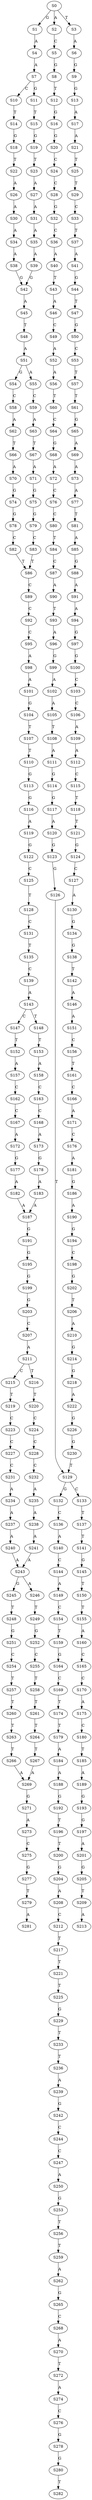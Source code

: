 strict digraph  {
	S0 -> S1 [ label = G ];
	S0 -> S2 [ label = A ];
	S0 -> S3 [ label = T ];
	S1 -> S4 [ label = A ];
	S2 -> S5 [ label = C ];
	S3 -> S6 [ label = A ];
	S4 -> S7 [ label = A ];
	S5 -> S8 [ label = G ];
	S6 -> S9 [ label = G ];
	S7 -> S10 [ label = C ];
	S7 -> S11 [ label = G ];
	S8 -> S12 [ label = T ];
	S9 -> S13 [ label = G ];
	S10 -> S14 [ label = T ];
	S11 -> S15 [ label = T ];
	S12 -> S16 [ label = G ];
	S13 -> S17 [ label = A ];
	S14 -> S18 [ label = G ];
	S15 -> S19 [ label = G ];
	S16 -> S20 [ label = G ];
	S17 -> S21 [ label = A ];
	S18 -> S22 [ label = T ];
	S19 -> S23 [ label = T ];
	S20 -> S24 [ label = C ];
	S21 -> S25 [ label = T ];
	S22 -> S26 [ label = A ];
	S23 -> S27 [ label = A ];
	S24 -> S28 [ label = C ];
	S25 -> S29 [ label = T ];
	S26 -> S30 [ label = A ];
	S27 -> S31 [ label = A ];
	S28 -> S32 [ label = G ];
	S29 -> S33 [ label = C ];
	S30 -> S34 [ label = A ];
	S31 -> S35 [ label = A ];
	S32 -> S36 [ label = C ];
	S33 -> S37 [ label = T ];
	S34 -> S38 [ label = A ];
	S35 -> S39 [ label = A ];
	S36 -> S40 [ label = A ];
	S37 -> S41 [ label = A ];
	S38 -> S42 [ label = G ];
	S39 -> S42 [ label = G ];
	S40 -> S43 [ label = T ];
	S41 -> S44 [ label = G ];
	S42 -> S45 [ label = A ];
	S43 -> S46 [ label = A ];
	S44 -> S47 [ label = T ];
	S45 -> S48 [ label = T ];
	S46 -> S49 [ label = C ];
	S47 -> S50 [ label = G ];
	S48 -> S51 [ label = A ];
	S49 -> S52 [ label = A ];
	S50 -> S53 [ label = C ];
	S51 -> S54 [ label = G ];
	S51 -> S55 [ label = A ];
	S52 -> S56 [ label = A ];
	S53 -> S57 [ label = T ];
	S54 -> S58 [ label = C ];
	S55 -> S59 [ label = C ];
	S56 -> S60 [ label = T ];
	S57 -> S61 [ label = T ];
	S58 -> S62 [ label = A ];
	S59 -> S63 [ label = A ];
	S60 -> S64 [ label = C ];
	S61 -> S65 [ label = G ];
	S62 -> S66 [ label = T ];
	S63 -> S67 [ label = T ];
	S64 -> S68 [ label = G ];
	S65 -> S69 [ label = A ];
	S66 -> S70 [ label = A ];
	S67 -> S71 [ label = A ];
	S68 -> S72 [ label = A ];
	S69 -> S73 [ label = A ];
	S70 -> S74 [ label = G ];
	S71 -> S75 [ label = G ];
	S72 -> S76 [ label = C ];
	S73 -> S77 [ label = A ];
	S74 -> S78 [ label = G ];
	S75 -> S79 [ label = G ];
	S76 -> S80 [ label = C ];
	S77 -> S81 [ label = T ];
	S78 -> S82 [ label = C ];
	S79 -> S83 [ label = C ];
	S80 -> S84 [ label = T ];
	S81 -> S85 [ label = A ];
	S82 -> S86 [ label = T ];
	S83 -> S86 [ label = T ];
	S84 -> S87 [ label = C ];
	S85 -> S88 [ label = G ];
	S86 -> S89 [ label = C ];
	S87 -> S90 [ label = A ];
	S88 -> S91 [ label = A ];
	S89 -> S92 [ label = C ];
	S90 -> S93 [ label = T ];
	S91 -> S94 [ label = A ];
	S92 -> S95 [ label = C ];
	S93 -> S96 [ label = A ];
	S94 -> S97 [ label = G ];
	S95 -> S98 [ label = A ];
	S96 -> S99 [ label = G ];
	S97 -> S100 [ label = G ];
	S98 -> S101 [ label = A ];
	S99 -> S102 [ label = A ];
	S100 -> S103 [ label = C ];
	S101 -> S104 [ label = G ];
	S102 -> S105 [ label = A ];
	S103 -> S106 [ label = C ];
	S104 -> S107 [ label = T ];
	S105 -> S108 [ label = T ];
	S106 -> S109 [ label = A ];
	S107 -> S110 [ label = T ];
	S108 -> S111 [ label = A ];
	S109 -> S112 [ label = A ];
	S110 -> S113 [ label = G ];
	S111 -> S114 [ label = G ];
	S112 -> S115 [ label = C ];
	S113 -> S116 [ label = G ];
	S114 -> S117 [ label = G ];
	S115 -> S118 [ label = T ];
	S116 -> S119 [ label = A ];
	S117 -> S120 [ label = A ];
	S118 -> S121 [ label = T ];
	S119 -> S122 [ label = G ];
	S120 -> S123 [ label = G ];
	S121 -> S124 [ label = G ];
	S122 -> S125 [ label = C ];
	S123 -> S126 [ label = G ];
	S124 -> S127 [ label = C ];
	S125 -> S128 [ label = T ];
	S126 -> S129 [ label = T ];
	S127 -> S130 [ label = A ];
	S128 -> S131 [ label = C ];
	S129 -> S132 [ label = G ];
	S129 -> S133 [ label = C ];
	S130 -> S134 [ label = G ];
	S131 -> S135 [ label = T ];
	S132 -> S136 [ label = C ];
	S133 -> S137 [ label = T ];
	S134 -> S138 [ label = G ];
	S135 -> S139 [ label = C ];
	S136 -> S140 [ label = A ];
	S137 -> S141 [ label = T ];
	S138 -> S142 [ label = T ];
	S139 -> S143 [ label = A ];
	S140 -> S144 [ label = C ];
	S141 -> S145 [ label = G ];
	S142 -> S146 [ label = A ];
	S143 -> S147 [ label = C ];
	S143 -> S148 [ label = T ];
	S144 -> S149 [ label = A ];
	S145 -> S150 [ label = T ];
	S146 -> S151 [ label = A ];
	S147 -> S152 [ label = T ];
	S148 -> S153 [ label = T ];
	S149 -> S154 [ label = C ];
	S150 -> S155 [ label = T ];
	S151 -> S156 [ label = C ];
	S152 -> S157 [ label = A ];
	S153 -> S158 [ label = A ];
	S154 -> S159 [ label = T ];
	S155 -> S160 [ label = A ];
	S156 -> S161 [ label = T ];
	S157 -> S162 [ label = C ];
	S158 -> S163 [ label = C ];
	S159 -> S164 [ label = G ];
	S160 -> S165 [ label = C ];
	S161 -> S166 [ label = C ];
	S162 -> S167 [ label = C ];
	S163 -> S168 [ label = C ];
	S164 -> S169 [ label = C ];
	S165 -> S170 [ label = C ];
	S166 -> S171 [ label = A ];
	S167 -> S172 [ label = A ];
	S168 -> S173 [ label = A ];
	S169 -> S174 [ label = T ];
	S170 -> S175 [ label = A ];
	S171 -> S176 [ label = C ];
	S172 -> S177 [ label = G ];
	S173 -> S178 [ label = G ];
	S174 -> S179 [ label = T ];
	S175 -> S180 [ label = C ];
	S176 -> S181 [ label = A ];
	S177 -> S182 [ label = A ];
	S178 -> S183 [ label = A ];
	S179 -> S184 [ label = A ];
	S180 -> S185 [ label = T ];
	S181 -> S186 [ label = G ];
	S182 -> S187 [ label = A ];
	S183 -> S187 [ label = A ];
	S184 -> S188 [ label = A ];
	S185 -> S189 [ label = A ];
	S186 -> S190 [ label = A ];
	S187 -> S191 [ label = G ];
	S188 -> S192 [ label = G ];
	S189 -> S193 [ label = G ];
	S190 -> S194 [ label = G ];
	S191 -> S195 [ label = G ];
	S192 -> S196 [ label = T ];
	S193 -> S197 [ label = G ];
	S194 -> S198 [ label = C ];
	S195 -> S199 [ label = G ];
	S196 -> S200 [ label = T ];
	S197 -> S201 [ label = A ];
	S198 -> S202 [ label = G ];
	S199 -> S203 [ label = G ];
	S200 -> S204 [ label = G ];
	S201 -> S205 [ label = G ];
	S202 -> S206 [ label = T ];
	S203 -> S207 [ label = C ];
	S204 -> S208 [ label = A ];
	S205 -> S209 [ label = T ];
	S206 -> S210 [ label = A ];
	S207 -> S211 [ label = A ];
	S208 -> S212 [ label = C ];
	S209 -> S213 [ label = A ];
	S210 -> S214 [ label = G ];
	S211 -> S215 [ label = C ];
	S211 -> S216 [ label = T ];
	S212 -> S217 [ label = T ];
	S214 -> S218 [ label = G ];
	S215 -> S219 [ label = T ];
	S216 -> S220 [ label = T ];
	S217 -> S221 [ label = T ];
	S218 -> S222 [ label = A ];
	S219 -> S223 [ label = C ];
	S220 -> S224 [ label = C ];
	S221 -> S225 [ label = T ];
	S222 -> S226 [ label = G ];
	S223 -> S227 [ label = C ];
	S224 -> S228 [ label = C ];
	S225 -> S229 [ label = G ];
	S226 -> S230 [ label = G ];
	S227 -> S231 [ label = C ];
	S228 -> S232 [ label = C ];
	S229 -> S233 [ label = T ];
	S230 -> S129 [ label = T ];
	S231 -> S234 [ label = A ];
	S232 -> S235 [ label = A ];
	S233 -> S236 [ label = T ];
	S234 -> S237 [ label = A ];
	S235 -> S238 [ label = A ];
	S236 -> S239 [ label = A ];
	S237 -> S240 [ label = A ];
	S238 -> S241 [ label = A ];
	S239 -> S242 [ label = G ];
	S240 -> S243 [ label = A ];
	S241 -> S243 [ label = A ];
	S242 -> S244 [ label = C ];
	S243 -> S245 [ label = G ];
	S243 -> S246 [ label = A ];
	S244 -> S247 [ label = C ];
	S245 -> S248 [ label = T ];
	S246 -> S249 [ label = T ];
	S247 -> S250 [ label = A ];
	S248 -> S251 [ label = G ];
	S249 -> S252 [ label = G ];
	S250 -> S253 [ label = G ];
	S251 -> S254 [ label = C ];
	S252 -> S255 [ label = C ];
	S253 -> S256 [ label = T ];
	S254 -> S257 [ label = T ];
	S255 -> S258 [ label = T ];
	S256 -> S259 [ label = T ];
	S257 -> S260 [ label = T ];
	S258 -> S261 [ label = T ];
	S259 -> S262 [ label = A ];
	S260 -> S263 [ label = T ];
	S261 -> S264 [ label = T ];
	S262 -> S265 [ label = G ];
	S263 -> S266 [ label = T ];
	S264 -> S267 [ label = T ];
	S265 -> S268 [ label = C ];
	S266 -> S269 [ label = A ];
	S267 -> S269 [ label = A ];
	S268 -> S270 [ label = A ];
	S269 -> S271 [ label = G ];
	S270 -> S272 [ label = T ];
	S271 -> S273 [ label = A ];
	S272 -> S274 [ label = A ];
	S273 -> S275 [ label = C ];
	S274 -> S276 [ label = C ];
	S275 -> S277 [ label = G ];
	S276 -> S278 [ label = G ];
	S277 -> S279 [ label = T ];
	S278 -> S280 [ label = G ];
	S279 -> S281 [ label = A ];
	S280 -> S282 [ label = T ];
}
